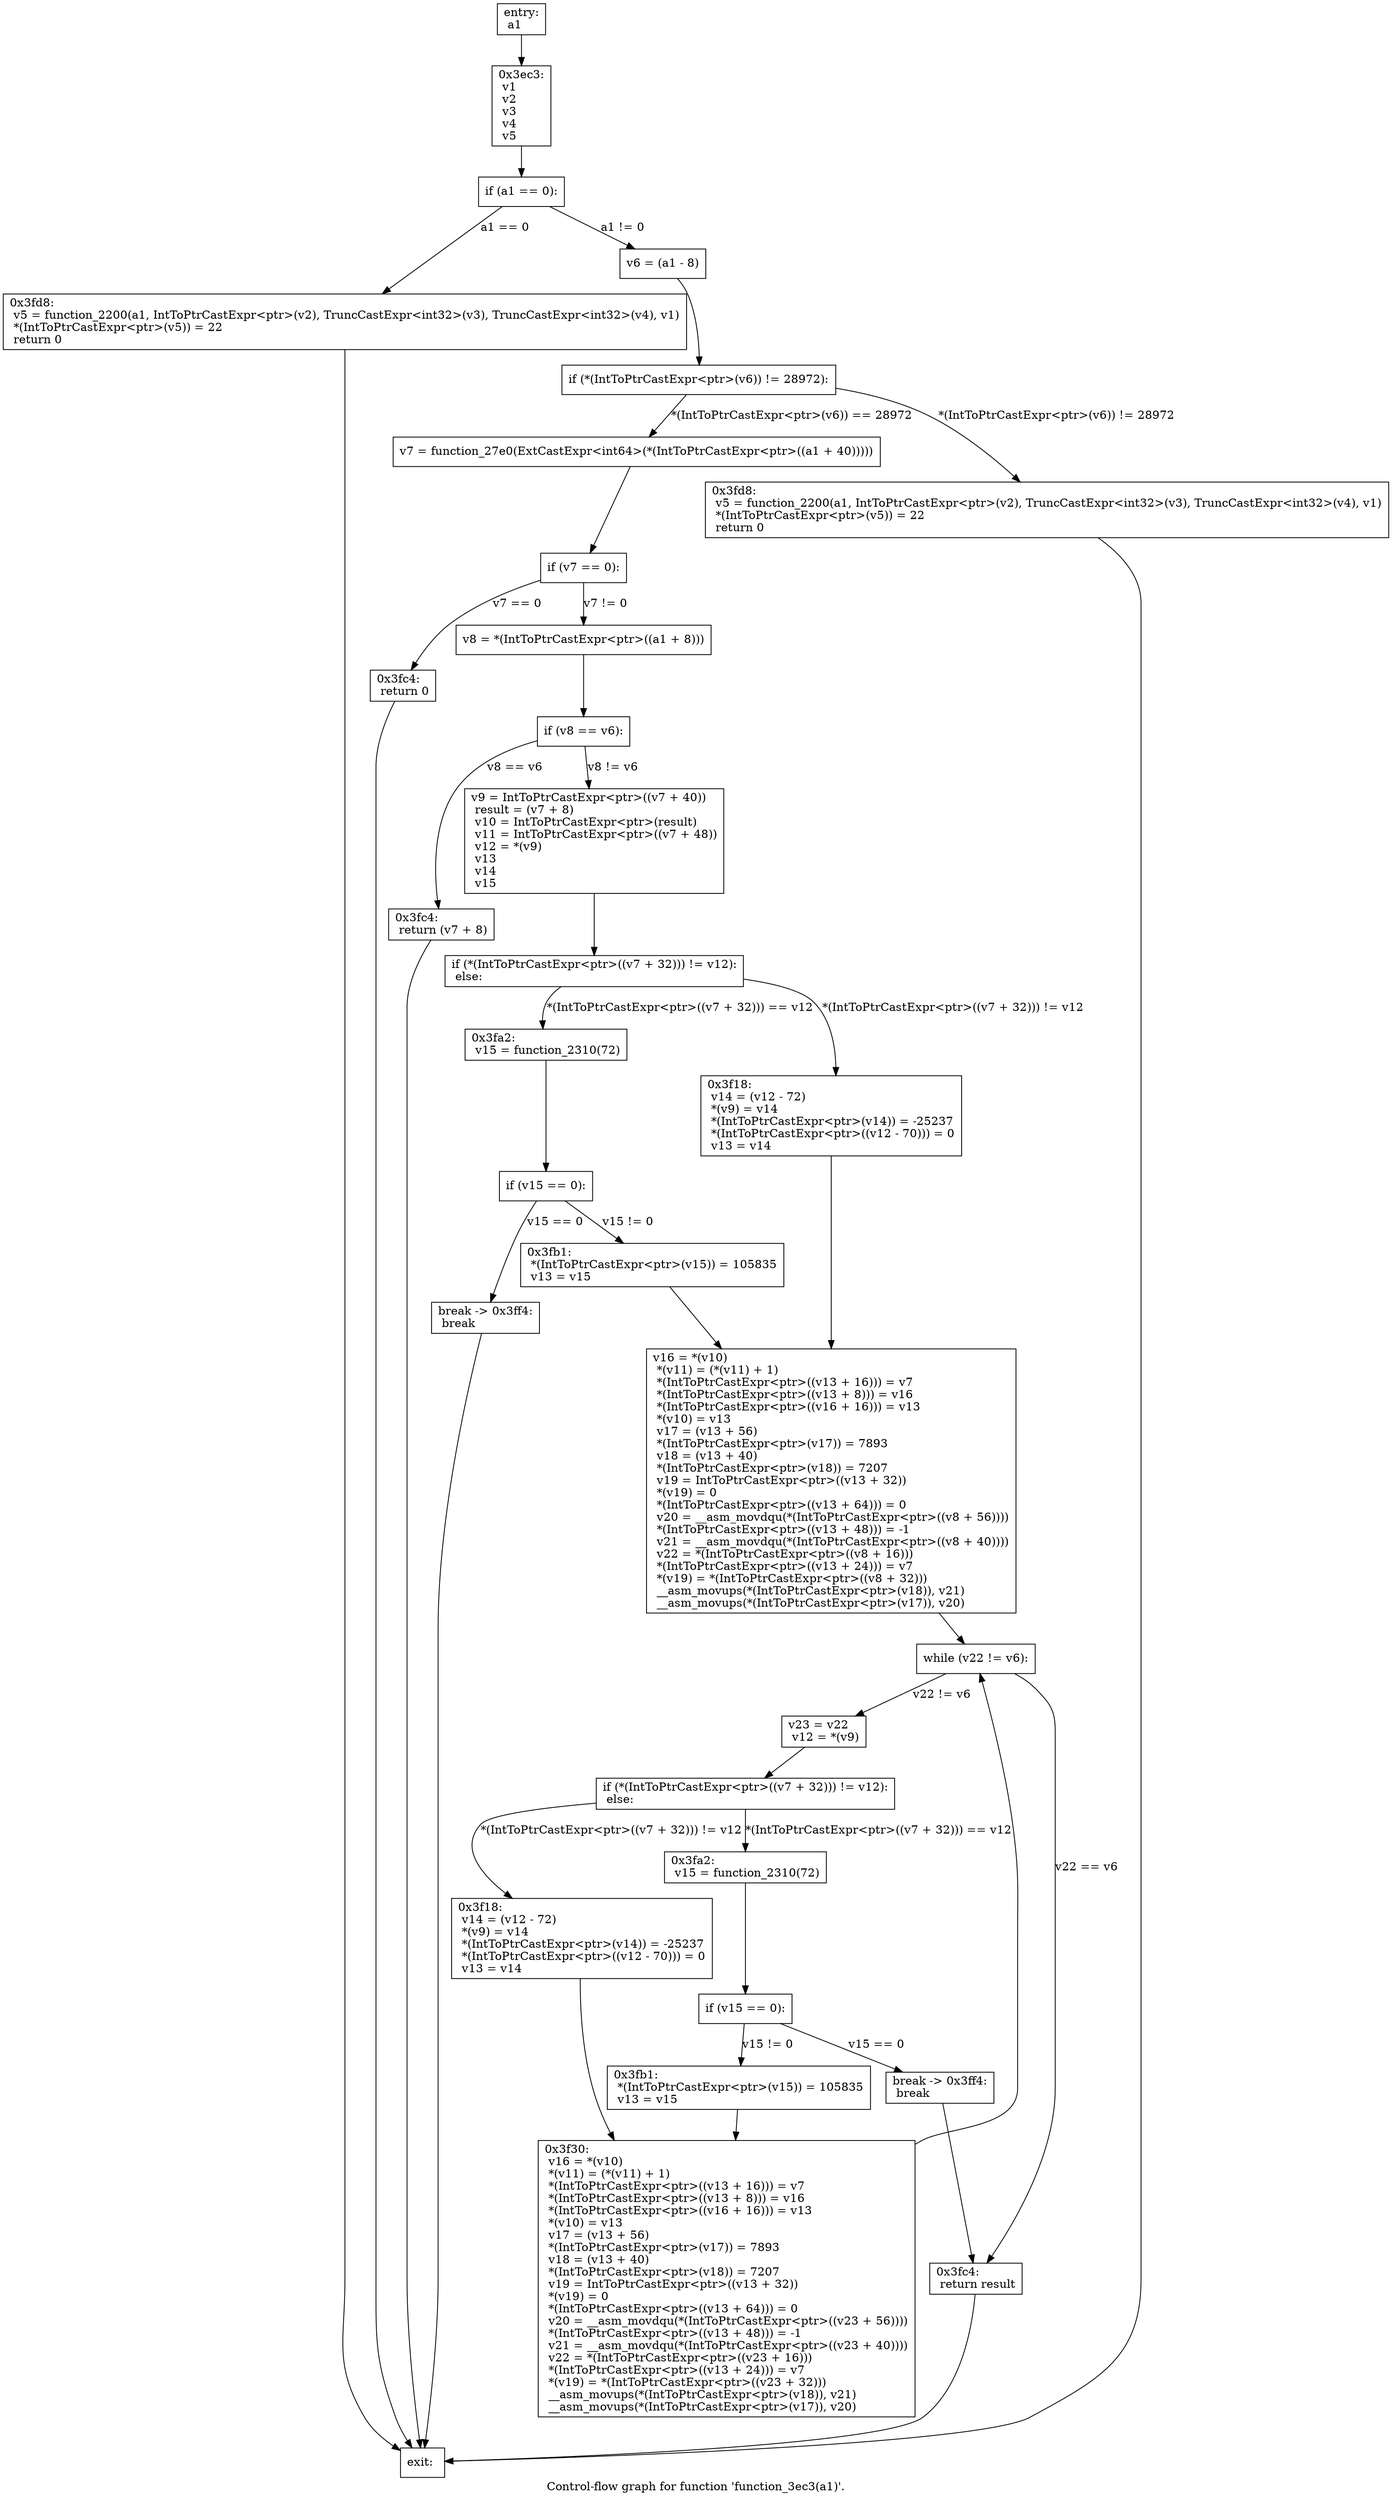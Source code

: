 digraph "Control-flow graph for function 'function_3ec3(a1)'." {
  label="Control-flow graph for function 'function_3ec3(a1)'.";
  node [shape=record];

  Node07970600 [label="{entry:\l  a1\l}"];
  Node07970600 -> Node079709A8;
  Node079709A8 [label="{0x3ec3:\l  v1\l  v2\l  v3\l  v4\l  v5\l}"];
  Node079709A8 -> Node07970A80;
  Node07970A80 [label="{  if (a1 == 0):\l}"];
  Node07970A80 -> Node07971410 [label="a1 == 0"];
  Node07970A80 -> Node07970AC8 [label="a1 != 0"];
  Node07971410 [label="{0x3fd8:\l  v5 = function_2200(a1, IntToPtrCastExpr\<ptr\>(v2), TruncCastExpr\<int32\>(v3), TruncCastExpr\<int32\>(v4), v1)\l  *(IntToPtrCastExpr\<ptr\>(v5)) = 22\l  return 0\l}"];
  Node07971410 -> Node07970648;
  Node07970AC8 [label="{  v6 = (a1 - 8)\l}"];
  Node07970AC8 -> Node07970B10;
  Node07970648 [label="{exit:\l}"];
  Node07970B10 [label="{  if (*(IntToPtrCastExpr\<ptr\>(v6)) != 28972):\l}"];
  Node07970B10 -> Node07971188 [label="*(IntToPtrCastExpr\<ptr\>(v6)) != 28972"];
  Node07970B10 -> Node079705B8 [label="*(IntToPtrCastExpr\<ptr\>(v6)) == 28972"];
  Node07971188 [label="{0x3fd8:\l  v5 = function_2200(a1, IntToPtrCastExpr\<ptr\>(v2), TruncCastExpr\<int32\>(v3), TruncCastExpr\<int32\>(v4), v1)\l  *(IntToPtrCastExpr\<ptr\>(v5)) = 22\l  return 0\l}"];
  Node07971188 -> Node07970648;
  Node079705B8 [label="{  v7 = function_27e0(ExtCastExpr\<int64\>(*(IntToPtrCastExpr\<ptr\>((a1 + 40)))))\l}"];
  Node079705B8 -> Node07970768;
  Node07970768 [label="{  if (v7 == 0):\l}"];
  Node07970768 -> Node07971218 [label="v7 == 0"];
  Node07970768 -> Node07970720 [label="v7 != 0"];
  Node07971218 [label="{0x3fc4:\l  return 0\l}"];
  Node07971218 -> Node07970648;
  Node07970720 [label="{  v8 = *(IntToPtrCastExpr\<ptr\>((a1 + 8)))\l}"];
  Node07970720 -> Node079710F8;
  Node079710F8 [label="{  if (v8 == v6):\l}"];
  Node079710F8 -> Node079712A8 [label="v8 == v6"];
  Node079710F8 -> Node07971608 [label="v8 != v6"];
  Node079712A8 [label="{0x3fc4:\l  return (v7 + 8)\l}"];
  Node079712A8 -> Node07970648;
  Node07971608 [label="{  v9 = IntToPtrCastExpr\<ptr\>((v7 + 40))\l  result = (v7 + 8)\l  v10 = IntToPtrCastExpr\<ptr\>(result)\l  v11 = IntToPtrCastExpr\<ptr\>((v7 + 48))\l  v12 = *(v9)\l  v13\l  v14\l  v15\l}"];
  Node07971608 -> Node079711D0;
  Node079711D0 [label="{  if (*(IntToPtrCastExpr\<ptr\>((v7 + 32))) != v12):\l  else:\l}"];
  Node079711D0 -> Node079714E8 [label="*(IntToPtrCastExpr\<ptr\>((v7 + 32))) != v12"];
  Node079711D0 -> Node07971530 [label="*(IntToPtrCastExpr\<ptr\>((v7 + 32))) == v12"];
  Node079714E8 [label="{0x3f18:\l  v14 = (v12 - 72)\l  *(v9) = v14\l  *(IntToPtrCastExpr\<ptr\>(v14)) = -25237\l  *(IntToPtrCastExpr\<ptr\>((v12 - 70))) = 0\l  v13 = v14\l}"];
  Node079714E8 -> Node07970F00;
  Node07971530 [label="{0x3fa2:\l  v15 = function_2310(72)\l}"];
  Node07971530 -> Node07970DE0;
  Node07970F00 [label="{  v16 = *(v10)\l  *(v11) = (*(v11) + 1)\l  *(IntToPtrCastExpr\<ptr\>((v13 + 16))) = v7\l  *(IntToPtrCastExpr\<ptr\>((v13 + 8))) = v16\l  *(IntToPtrCastExpr\<ptr\>((v16 + 16))) = v13\l  *(v10) = v13\l  v17 = (v13 + 56)\l  *(IntToPtrCastExpr\<ptr\>(v17)) = 7893\l  v18 = (v13 + 40)\l  *(IntToPtrCastExpr\<ptr\>(v18)) = 7207\l  v19 = IntToPtrCastExpr\<ptr\>((v13 + 32))\l  *(v19) = 0\l  *(IntToPtrCastExpr\<ptr\>((v13 + 64))) = 0\l  v20 = __asm_movdqu(*(IntToPtrCastExpr\<ptr\>((v8 + 56))))\l  *(IntToPtrCastExpr\<ptr\>((v13 + 48))) = -1\l  v21 = __asm_movdqu(*(IntToPtrCastExpr\<ptr\>((v8 + 40))))\l  v22 = *(IntToPtrCastExpr\<ptr\>((v8 + 16)))\l  *(IntToPtrCastExpr\<ptr\>((v13 + 24))) = v7\l  *(v19) = *(IntToPtrCastExpr\<ptr\>((v8 + 32)))\l  __asm_movups(*(IntToPtrCastExpr\<ptr\>(v18)), v21)\l  __asm_movups(*(IntToPtrCastExpr\<ptr\>(v17)), v20)\l}"];
  Node07970F00 -> Node079713C8;
  Node07970DE0 [label="{  if (v15 == 0):\l}"];
  Node07970DE0 -> Node07971020 [label="v15 == 0"];
  Node07970DE0 -> Node079710B0 [label="v15 != 0"];
  Node079713C8 [label="{  while (v22 != v6):\l}"];
  Node079713C8 -> Node07971260 [label="v22 != v6"];
  Node079713C8 -> Node079714A0 [label="v22 == v6"];
  Node07971020 [label="{break -\> 0x3ff4:\l  break\l}"];
  Node07971020 -> Node07970648;
  Node079710B0 [label="{0x3fb1:\l  *(IntToPtrCastExpr\<ptr\>(v15)) = 105835\l  v13 = v15\l}"];
  Node079710B0 -> Node07970F00;
  Node07971260 [label="{  v23 = v22\l  v12 = *(v9)\l}"];
  Node07971260 -> Node07971578;
  Node079714A0 [label="{0x3fc4:\l  return result\l}"];
  Node079714A0 -> Node07970648;
  Node07971578 [label="{  if (*(IntToPtrCastExpr\<ptr\>((v7 + 32))) != v12):\l  else:\l}"];
  Node07971578 -> Node079712F0 [label="*(IntToPtrCastExpr\<ptr\>((v7 + 32))) != v12"];
  Node07971578 -> Node07971338 [label="*(IntToPtrCastExpr\<ptr\>((v7 + 32))) == v12"];
  Node079712F0 [label="{0x3f18:\l  v14 = (v12 - 72)\l  *(v9) = v14\l  *(IntToPtrCastExpr\<ptr\>(v14)) = -25237\l  *(IntToPtrCastExpr\<ptr\>((v12 - 70))) = 0\l  v13 = v14\l}"];
  Node079712F0 -> Node07970E70;
  Node07971338 [label="{0x3fa2:\l  v15 = function_2310(72)\l}"];
  Node07971338 -> Node07970D50;
  Node07970E70 [label="{0x3f30:\l  v16 = *(v10)\l  *(v11) = (*(v11) + 1)\l  *(IntToPtrCastExpr\<ptr\>((v13 + 16))) = v7\l  *(IntToPtrCastExpr\<ptr\>((v13 + 8))) = v16\l  *(IntToPtrCastExpr\<ptr\>((v16 + 16))) = v13\l  *(v10) = v13\l  v17 = (v13 + 56)\l  *(IntToPtrCastExpr\<ptr\>(v17)) = 7893\l  v18 = (v13 + 40)\l  *(IntToPtrCastExpr\<ptr\>(v18)) = 7207\l  v19 = IntToPtrCastExpr\<ptr\>((v13 + 32))\l  *(v19) = 0\l  *(IntToPtrCastExpr\<ptr\>((v13 + 64))) = 0\l  v20 = __asm_movdqu(*(IntToPtrCastExpr\<ptr\>((v23 + 56))))\l  *(IntToPtrCastExpr\<ptr\>((v13 + 48))) = -1\l  v21 = __asm_movdqu(*(IntToPtrCastExpr\<ptr\>((v23 + 40))))\l  v22 = *(IntToPtrCastExpr\<ptr\>((v23 + 16)))\l  *(IntToPtrCastExpr\<ptr\>((v13 + 24))) = v7\l  *(v19) = *(IntToPtrCastExpr\<ptr\>((v23 + 32)))\l  __asm_movups(*(IntToPtrCastExpr\<ptr\>(v18)), v21)\l  __asm_movups(*(IntToPtrCastExpr\<ptr\>(v17)), v20)\l}"];
  Node07970E70 -> Node079713C8;
  Node07970D50 [label="{  if (v15 == 0):\l}"];
  Node07970D50 -> Node07970D98 [label="v15 == 0"];
  Node07970D50 -> Node07971068 [label="v15 != 0"];
  Node07970D98 [label="{break -\> 0x3ff4:\l  break\l}"];
  Node07970D98 -> Node079714A0;
  Node07971068 [label="{0x3fb1:\l  *(IntToPtrCastExpr\<ptr\>(v15)) = 105835\l  v13 = v15\l}"];
  Node07971068 -> Node07970E70;

}
